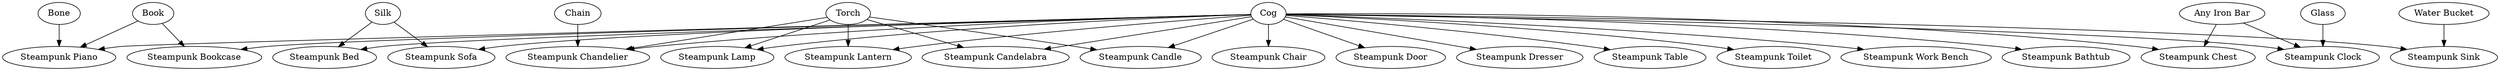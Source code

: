 digraph G {
  "Cog" -> "Steampunk Bathtub" [color="black"];
  "Cog" -> "Steampunk Bed" [color="black"];
  "Silk" -> "Steampunk Bed" [color="black"];
  "Book" -> "Steampunk Bookcase" [color="black"];
  "Cog" -> "Steampunk Bookcase" [color="black"];
  "Cog" -> "Steampunk Candelabra" [color="black"];
  "Torch" -> "Steampunk Candelabra" [color="black"];
  "Cog" -> "Steampunk Candle" [color="black"];
  "Torch" -> "Steampunk Candle" [color="black"];
  "Cog" -> "Steampunk Chair" [color="black"];
  "Chain" -> "Steampunk Chandelier" [color="black"];
  "Cog" -> "Steampunk Chandelier" [color="black"];
  "Torch" -> "Steampunk Chandelier" [color="black"];
  "Any Iron Bar" -> "Steampunk Chest" [color="black"];
  "Cog" -> "Steampunk Chest" [color="black"];
  "Any Iron Bar" -> "Steampunk Clock" [color="black"];
  "Cog" -> "Steampunk Clock" [color="black"];
  "Glass" -> "Steampunk Clock" [color="black"];
  "Cog" -> "Steampunk Door" [color="black"];
  "Cog" -> "Steampunk Dresser" [color="black"];
  "Cog" -> "Steampunk Lamp" [color="black"];
  "Torch" -> "Steampunk Lamp" [color="black"];
  "Cog" -> "Steampunk Lantern" [color="black"];
  "Torch" -> "Steampunk Lantern" [color="black"];
  "Bone" -> "Steampunk Piano" [color="black"];
  "Book" -> "Steampunk Piano" [color="black"];
  "Cog" -> "Steampunk Piano" [color="black"];
  "Cog" -> "Steampunk Sink" [color="black"];
  "Water Bucket" -> "Steampunk Sink" [color="black"];
  "Cog" -> "Steampunk Sofa" [color="black"];
  "Silk" -> "Steampunk Sofa" [color="black"];
  "Cog" -> "Steampunk Table" [color="black"];
  "Cog" -> "Steampunk Toilet" [color="black"];
  "Cog" -> "Steampunk Work Bench" [color="black"];
}
